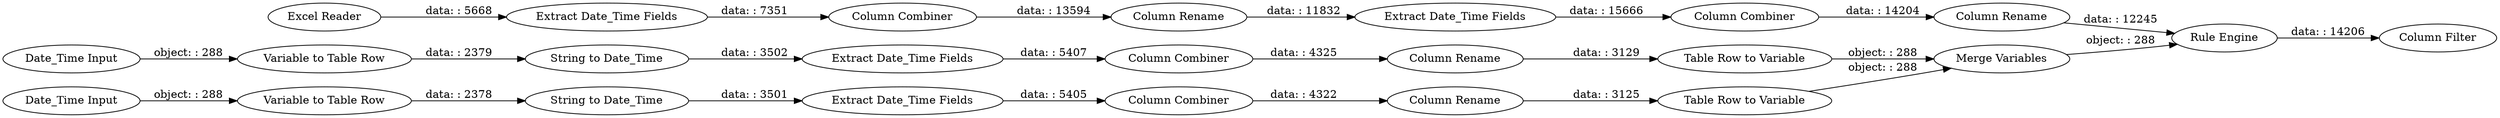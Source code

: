 digraph {
	"5806261975680545123_16" [label="String to Date_Time"]
	"5806261975680545123_2" [label="Date_Time Input"]
	"5806261975680545123_15" [label="Column Rename"]
	"5806261975680545123_7" [label="Column Rename"]
	"5806261975680545123_5" [label="Extract Date_Time Fields"]
	"5806261975680545123_10" [label="Column Rename"]
	"5806261975680545123_22" [label="Merge Variables"]
	"5806261975680545123_9" [label="Column Combiner"]
	"5806261975680545123_23" [label="Rule Engine"]
	"5806261975680545123_11" [label="Variable to Table Row"]
	"5806261975680545123_20" [label="Table Row to Variable"]
	"5806261975680545123_1" [label="Date_Time Input"]
	"5806261975680545123_24" [label="Column Filter"]
	"5806261975680545123_17" [label="Extract Date_Time Fields"]
	"5806261975680545123_19" [label="Column Combiner"]
	"5806261975680545123_12" [label="String to Date_Time"]
	"5806261975680545123_18" [label="Column Rename"]
	"5806261975680545123_6" [label="Column Combiner"]
	"5806261975680545123_14" [label="Column Combiner"]
	"5806261975680545123_8" [label="Extract Date_Time Fields"]
	"5806261975680545123_13" [label="Extract Date_Time Fields"]
	"5806261975680545123_3" [label="Excel Reader"]
	"5806261975680545123_21" [label="Table Row to Variable"]
	"5806261975680545123_4" [label="Variable to Table Row"]
	"5806261975680545123_10" -> "5806261975680545123_23" [label="data: : 12245"]
	"5806261975680545123_21" -> "5806261975680545123_22" [label="object: : 288"]
	"5806261975680545123_13" -> "5806261975680545123_14" [label="data: : 5407"]
	"5806261975680545123_14" -> "5806261975680545123_15" [label="data: : 4325"]
	"5806261975680545123_20" -> "5806261975680545123_22" [label="object: : 288"]
	"5806261975680545123_4" -> "5806261975680545123_12" [label="data: : 2379"]
	"5806261975680545123_12" -> "5806261975680545123_13" [label="data: : 3502"]
	"5806261975680545123_19" -> "5806261975680545123_18" [label="data: : 4322"]
	"5806261975680545123_6" -> "5806261975680545123_7" [label="data: : 13594"]
	"5806261975680545123_11" -> "5806261975680545123_16" [label="data: : 2378"]
	"5806261975680545123_23" -> "5806261975680545123_24" [label="data: : 14206"]
	"5806261975680545123_1" -> "5806261975680545123_4" [label="object: : 288"]
	"5806261975680545123_5" -> "5806261975680545123_6" [label="data: : 7351"]
	"5806261975680545123_2" -> "5806261975680545123_11" [label="object: : 288"]
	"5806261975680545123_15" -> "5806261975680545123_20" [label="data: : 3129"]
	"5806261975680545123_9" -> "5806261975680545123_10" [label="data: : 14204"]
	"5806261975680545123_16" -> "5806261975680545123_17" [label="data: : 3501"]
	"5806261975680545123_18" -> "5806261975680545123_21" [label="data: : 3125"]
	"5806261975680545123_7" -> "5806261975680545123_8" [label="data: : 11832"]
	"5806261975680545123_8" -> "5806261975680545123_9" [label="data: : 15666"]
	"5806261975680545123_3" -> "5806261975680545123_5" [label="data: : 5668"]
	"5806261975680545123_17" -> "5806261975680545123_19" [label="data: : 5405"]
	"5806261975680545123_22" -> "5806261975680545123_23" [label="object: : 288"]
	rankdir=LR
}
